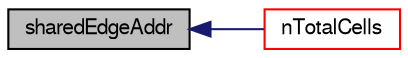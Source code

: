 digraph "sharedEdgeAddr"
{
  bgcolor="transparent";
  edge [fontname="FreeSans",fontsize="10",labelfontname="FreeSans",labelfontsize="10"];
  node [fontname="FreeSans",fontsize="10",shape=record];
  rankdir="LR";
  Node1627 [label="sharedEdgeAddr",height=0.2,width=0.4,color="black", fillcolor="grey75", style="filled", fontcolor="black"];
  Node1627 -> Node1628 [dir="back",color="midnightblue",fontsize="10",style="solid",fontname="FreeSans"];
  Node1628 [label="nTotalCells",height=0.2,width=0.4,color="red",URL="$a27334.html#af5f312e4d0bc5cbcc088e7c247d3a97a",tooltip="Return total number of cells in decomposed mesh. "];
}
